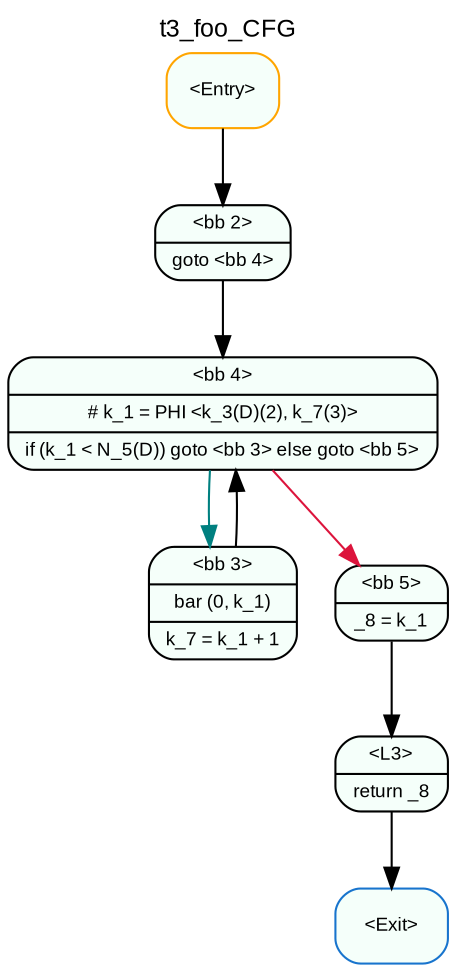 digraph t3_foo_CFG { 
	label=t3_foo_CFG
	center=true
	labelloc=top
	fontname=Arial
	fontsize=12
	edge[fontname=Arial, fontsize=10]
	node[fontname=Arial, fontsize=9]

		Node_0 -> Node_1 [color=black]
		Node_1 -> Node_2 [color=black]
		Node_2 -> Node_3 [color=teal]
		Node_3 -> Node_2 [color=black]
		Node_2 -> Node_4 [color=crimson]
		Node_4 -> Node_5 [color=black]
		Node_5 -> Node_6 [color=black]

	Node_1 [fillcolor=mintcream, color=black, shape=Mrecord, style=filled, label="{ \<bb 2\>|goto \<bb 4\> }"]
	Node_4 [fillcolor=mintcream, color=black, shape=Mrecord, style=filled, label="{ \<bb 5\>|_8 = k_1 }"]
	Node_2 [fillcolor=mintcream, color=black, shape=Mrecord, style=filled, label="{ \<bb 4\>|# k_1 = PHI \<k_3(D)(2), k_7(3)\>|if (k_1 \< N_5(D)) goto \<bb 3\> else goto \<bb 5\> }"]
	Node_5 [fillcolor=mintcream, color=black, shape=Mrecord, style=filled, label="{ \<L3\>|return _8 }"]
	Node_0 [fillcolor=mintcream, color=orange, shape=Mrecord, style=filled, label="{ \<Entry\> }"]
	Node_3 [fillcolor=mintcream, color=black, shape=Mrecord, style=filled, label="{ \<bb 3\>|bar (0, k_1)|k_7 = k_1 + 1 }"]
	Node_6 [fillcolor=mintcream, color=dodgerblue3, shape=Mrecord, style=filled, label="{ \<Exit\> }"]
}
